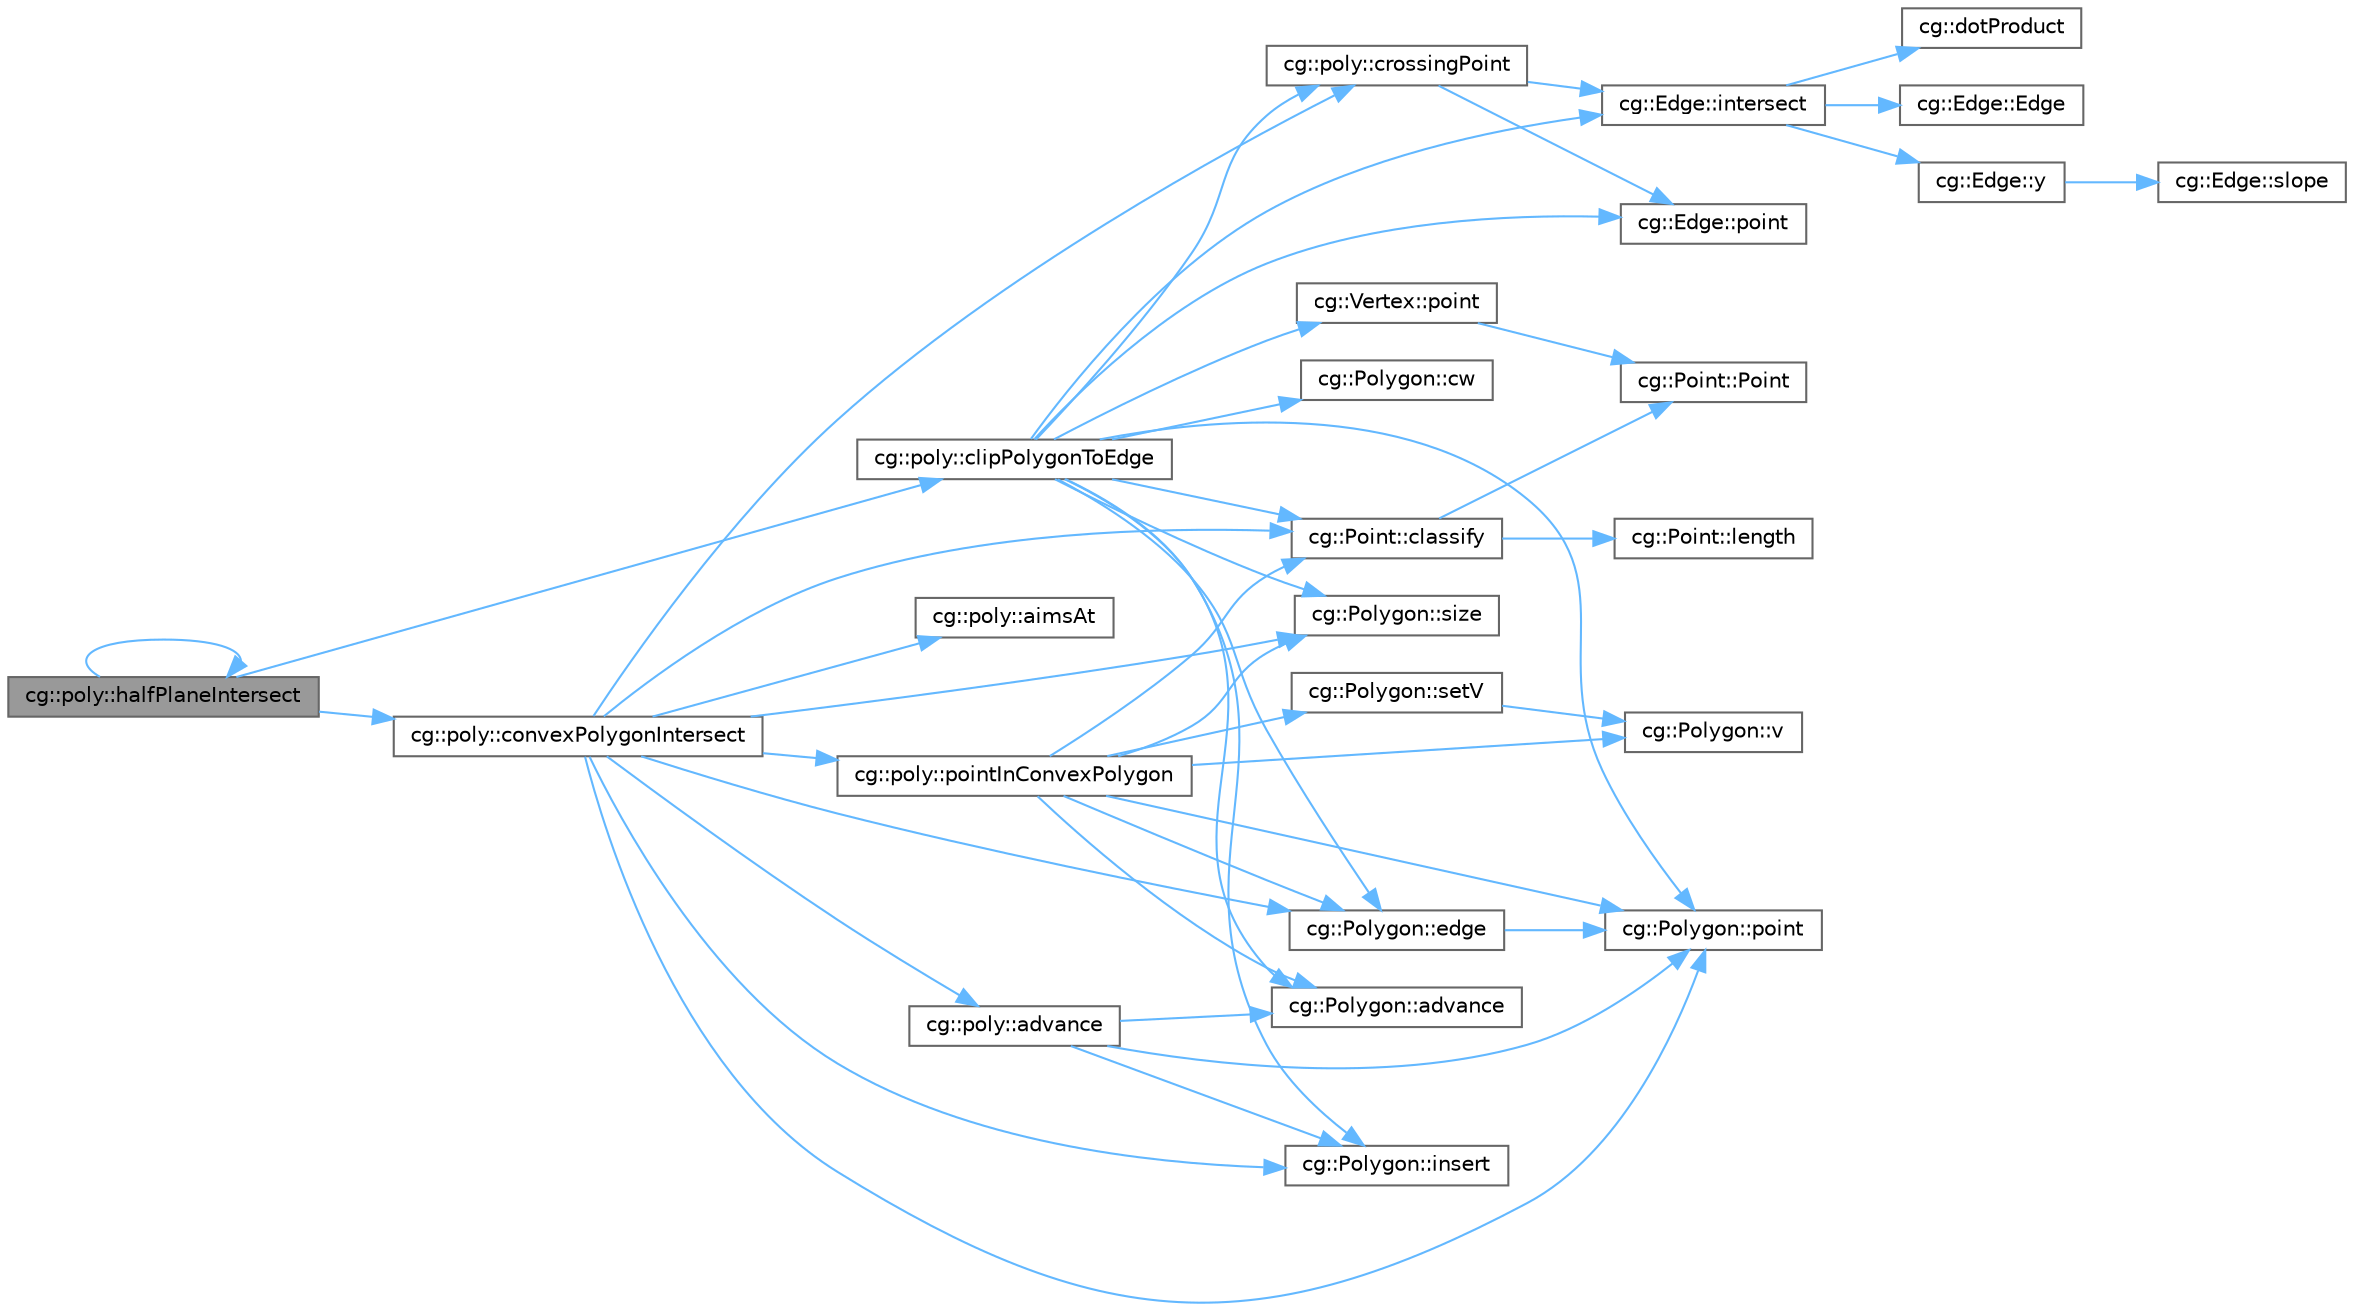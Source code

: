 digraph "cg::poly::halfPlaneIntersect"
{
 // LATEX_PDF_SIZE
  bgcolor="transparent";
  edge [fontname=Helvetica,fontsize=10,labelfontname=Helvetica,labelfontsize=10];
  node [fontname=Helvetica,fontsize=10,shape=box,height=0.2,width=0.4];
  rankdir="LR";
  Node1 [id="Node000001",label="cg::poly::halfPlaneIntersect",height=0.2,width=0.4,color="gray40", fillcolor="grey60", style="filled", fontcolor="black",tooltip=" "];
  Node1 -> Node2 [id="edge1_Node000001_Node000002",color="steelblue1",style="solid",tooltip=" "];
  Node2 [id="Node000002",label="cg::poly::clipPolygonToEdge",height=0.2,width=0.4,color="grey40", fillcolor="white", style="filled",URL="$namespacecg_1_1poly.html#a5dddc462736980e4777290d5009cbb13",tooltip=" "];
  Node2 -> Node3 [id="edge2_Node000002_Node000003",color="steelblue1",style="solid",tooltip=" "];
  Node3 [id="Node000003",label="cg::Polygon::advance",height=0.2,width=0.4,color="grey40", fillcolor="white", style="filled",URL="$classcg_1_1_polygon.html#ad70f56c3905fbb6c4a417b4e6a715d67",tooltip=" "];
  Node2 -> Node4 [id="edge3_Node000002_Node000004",color="steelblue1",style="solid",tooltip=" "];
  Node4 [id="Node000004",label="cg::Point::classify",height=0.2,width=0.4,color="grey40", fillcolor="white", style="filled",URL="$classcg_1_1_point.html#aeb6ac0dd5fcdd6f3817b4b9cf50e0375",tooltip=" "];
  Node4 -> Node5 [id="edge4_Node000004_Node000005",color="steelblue1",style="solid",tooltip=" "];
  Node5 [id="Node000005",label="cg::Point::length",height=0.2,width=0.4,color="grey40", fillcolor="white", style="filled",URL="$classcg_1_1_point.html#af86bdbc41e34c5159f2e35c9de75299a",tooltip=" "];
  Node4 -> Node6 [id="edge5_Node000004_Node000006",color="steelblue1",style="solid",tooltip=" "];
  Node6 [id="Node000006",label="cg::Point::Point",height=0.2,width=0.4,color="grey40", fillcolor="white", style="filled",URL="$classcg_1_1_point.html#a97a9be699fb6bae85a47ebf75177ca67",tooltip=" "];
  Node2 -> Node7 [id="edge6_Node000002_Node000007",color="steelblue1",style="solid",tooltip=" "];
  Node7 [id="Node000007",label="cg::poly::crossingPoint",height=0.2,width=0.4,color="grey40", fillcolor="white", style="filled",URL="$namespacecg_1_1poly.html#ab2a94b7d80bd51cd429f3019acbfedf8",tooltip=" "];
  Node7 -> Node8 [id="edge7_Node000007_Node000008",color="steelblue1",style="solid",tooltip=" "];
  Node8 [id="Node000008",label="cg::Edge::intersect",height=0.2,width=0.4,color="grey40", fillcolor="white", style="filled",URL="$classcg_1_1_edge.html#a38af578e3e6b71bfc35f7ede286691de",tooltip=" "];
  Node8 -> Node9 [id="edge8_Node000008_Node000009",color="steelblue1",style="solid",tooltip=" "];
  Node9 [id="Node000009",label="cg::dotProduct",height=0.2,width=0.4,color="grey40", fillcolor="white", style="filled",URL="$namespacecg.html#a6a74554070e23984ce38c17315c1f4eb",tooltip=" "];
  Node8 -> Node10 [id="edge9_Node000008_Node000010",color="steelblue1",style="solid",tooltip=" "];
  Node10 [id="Node000010",label="cg::Edge::Edge",height=0.2,width=0.4,color="grey40", fillcolor="white", style="filled",URL="$classcg_1_1_edge.html#a0c6ba0b19e0d6547132e18eedf4aada6",tooltip=" "];
  Node8 -> Node11 [id="edge10_Node000008_Node000011",color="steelblue1",style="solid",tooltip=" "];
  Node11 [id="Node000011",label="cg::Edge::y",height=0.2,width=0.4,color="grey40", fillcolor="white", style="filled",URL="$classcg_1_1_edge.html#a346a9e31b85947dea6d6a888f13b24c7",tooltip=" "];
  Node11 -> Node12 [id="edge11_Node000011_Node000012",color="steelblue1",style="solid",tooltip=" "];
  Node12 [id="Node000012",label="cg::Edge::slope",height=0.2,width=0.4,color="grey40", fillcolor="white", style="filled",URL="$classcg_1_1_edge.html#ab2c1207521107e1d96e60f6bcc83700c",tooltip=" "];
  Node7 -> Node13 [id="edge12_Node000007_Node000013",color="steelblue1",style="solid",tooltip=" "];
  Node13 [id="Node000013",label="cg::Edge::point",height=0.2,width=0.4,color="grey40", fillcolor="white", style="filled",URL="$classcg_1_1_edge.html#af0d335cdb818af74ebebf0d06efaad1c",tooltip=" "];
  Node2 -> Node14 [id="edge13_Node000002_Node000014",color="steelblue1",style="solid",tooltip=" "];
  Node14 [id="Node000014",label="cg::Polygon::cw",height=0.2,width=0.4,color="grey40", fillcolor="white", style="filled",URL="$classcg_1_1_polygon.html#a7ec2c4589772b1e2ae99a065571a45fd",tooltip=" "];
  Node2 -> Node15 [id="edge14_Node000002_Node000015",color="steelblue1",style="solid",tooltip=" "];
  Node15 [id="Node000015",label="cg::Polygon::edge",height=0.2,width=0.4,color="grey40", fillcolor="white", style="filled",URL="$classcg_1_1_polygon.html#a319770679b1d4a588f7191e9cfbfece0",tooltip=" "];
  Node15 -> Node16 [id="edge15_Node000015_Node000016",color="steelblue1",style="solid",tooltip=" "];
  Node16 [id="Node000016",label="cg::Polygon::point",height=0.2,width=0.4,color="grey40", fillcolor="white", style="filled",URL="$classcg_1_1_polygon.html#a756ba87fea40443c56c35326f5a03481",tooltip=" "];
  Node2 -> Node17 [id="edge16_Node000002_Node000017",color="steelblue1",style="solid",tooltip=" "];
  Node17 [id="Node000017",label="cg::Polygon::insert",height=0.2,width=0.4,color="grey40", fillcolor="white", style="filled",URL="$classcg_1_1_polygon.html#a8ccf84a6a49056973f1b46d460b914f8",tooltip=" "];
  Node2 -> Node8 [id="edge17_Node000002_Node000008",color="steelblue1",style="solid",tooltip=" "];
  Node2 -> Node13 [id="edge18_Node000002_Node000013",color="steelblue1",style="solid",tooltip=" "];
  Node2 -> Node16 [id="edge19_Node000002_Node000016",color="steelblue1",style="solid",tooltip=" "];
  Node2 -> Node18 [id="edge20_Node000002_Node000018",color="steelblue1",style="solid",tooltip=" "];
  Node18 [id="Node000018",label="cg::Vertex::point",height=0.2,width=0.4,color="grey40", fillcolor="white", style="filled",URL="$classcg_1_1_vertex.html#aff51518f482928873a605b5fda02b76b",tooltip=" "];
  Node18 -> Node6 [id="edge21_Node000018_Node000006",color="steelblue1",style="solid",tooltip=" "];
  Node2 -> Node19 [id="edge22_Node000002_Node000019",color="steelblue1",style="solid",tooltip=" "];
  Node19 [id="Node000019",label="cg::Polygon::size",height=0.2,width=0.4,color="grey40", fillcolor="white", style="filled",URL="$classcg_1_1_polygon.html#a8abf8b653a9442b86a87fb70af65d3f5",tooltip=" "];
  Node1 -> Node20 [id="edge23_Node000001_Node000020",color="steelblue1",style="solid",tooltip=" "];
  Node20 [id="Node000020",label="cg::poly::convexPolygonIntersect",height=0.2,width=0.4,color="grey40", fillcolor="white", style="filled",URL="$namespacecg_1_1poly.html#a2a2512607d6184b462034d824ad2e222",tooltip=" "];
  Node20 -> Node21 [id="edge24_Node000020_Node000021",color="steelblue1",style="solid",tooltip=" "];
  Node21 [id="Node000021",label="cg::poly::advance",height=0.2,width=0.4,color="grey40", fillcolor="white", style="filled",URL="$namespacecg_1_1poly.html#abe5e3bb0f36c202e3fbf434238d07c68",tooltip=" "];
  Node21 -> Node3 [id="edge25_Node000021_Node000003",color="steelblue1",style="solid",tooltip=" "];
  Node21 -> Node17 [id="edge26_Node000021_Node000017",color="steelblue1",style="solid",tooltip=" "];
  Node21 -> Node16 [id="edge27_Node000021_Node000016",color="steelblue1",style="solid",tooltip=" "];
  Node20 -> Node22 [id="edge28_Node000020_Node000022",color="steelblue1",style="solid",tooltip=" "];
  Node22 [id="Node000022",label="cg::poly::aimsAt",height=0.2,width=0.4,color="grey40", fillcolor="white", style="filled",URL="$namespacecg_1_1poly.html#ac8b84add5478a42def6a9c3d8eaa795b",tooltip=" "];
  Node20 -> Node4 [id="edge29_Node000020_Node000004",color="steelblue1",style="solid",tooltip=" "];
  Node20 -> Node7 [id="edge30_Node000020_Node000007",color="steelblue1",style="solid",tooltip=" "];
  Node20 -> Node15 [id="edge31_Node000020_Node000015",color="steelblue1",style="solid",tooltip=" "];
  Node20 -> Node17 [id="edge32_Node000020_Node000017",color="steelblue1",style="solid",tooltip=" "];
  Node20 -> Node16 [id="edge33_Node000020_Node000016",color="steelblue1",style="solid",tooltip=" "];
  Node20 -> Node23 [id="edge34_Node000020_Node000023",color="steelblue1",style="solid",tooltip=" "];
  Node23 [id="Node000023",label="cg::poly::pointInConvexPolygon",height=0.2,width=0.4,color="grey40", fillcolor="white", style="filled",URL="$namespacecg_1_1poly.html#af8aabbd0d6e31e499793980e09ddf8d8",tooltip=" "];
  Node23 -> Node3 [id="edge35_Node000023_Node000003",color="steelblue1",style="solid",tooltip=" "];
  Node23 -> Node4 [id="edge36_Node000023_Node000004",color="steelblue1",style="solid",tooltip=" "];
  Node23 -> Node15 [id="edge37_Node000023_Node000015",color="steelblue1",style="solid",tooltip=" "];
  Node23 -> Node16 [id="edge38_Node000023_Node000016",color="steelblue1",style="solid",tooltip=" "];
  Node23 -> Node24 [id="edge39_Node000023_Node000024",color="steelblue1",style="solid",tooltip=" "];
  Node24 [id="Node000024",label="cg::Polygon::setV",height=0.2,width=0.4,color="grey40", fillcolor="white", style="filled",URL="$classcg_1_1_polygon.html#a06ee68285e51121b0895893b4de22e60",tooltip=" "];
  Node24 -> Node25 [id="edge40_Node000024_Node000025",color="steelblue1",style="solid",tooltip=" "];
  Node25 [id="Node000025",label="cg::Polygon::v",height=0.2,width=0.4,color="grey40", fillcolor="white", style="filled",URL="$classcg_1_1_polygon.html#a028050405839dfb6fd6adcd502e431f3",tooltip=" "];
  Node23 -> Node19 [id="edge41_Node000023_Node000019",color="steelblue1",style="solid",tooltip=" "];
  Node23 -> Node25 [id="edge42_Node000023_Node000025",color="steelblue1",style="solid",tooltip=" "];
  Node20 -> Node19 [id="edge43_Node000020_Node000019",color="steelblue1",style="solid",tooltip=" "];
  Node1 -> Node1 [id="edge44_Node000001_Node000001",color="steelblue1",style="solid",tooltip=" "];
}
